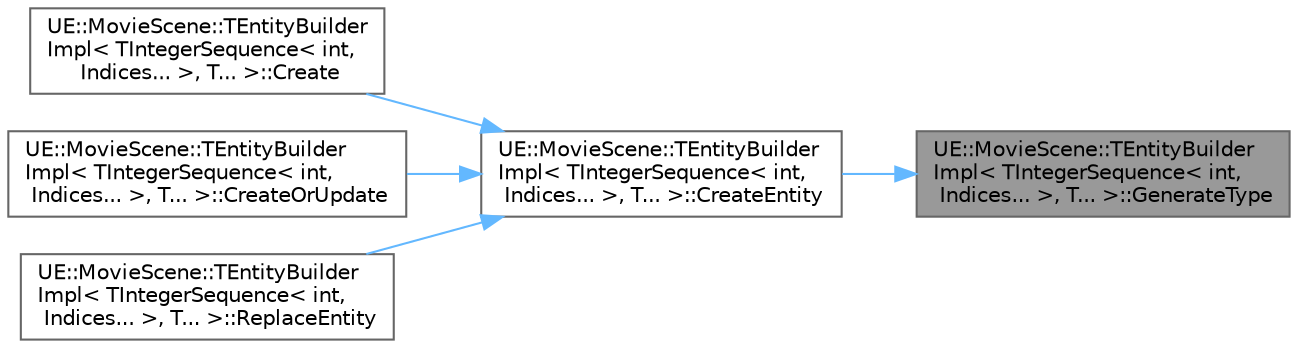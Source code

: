 digraph "UE::MovieScene::TEntityBuilderImpl&lt; TIntegerSequence&lt; int, Indices... &gt;, T... &gt;::GenerateType"
{
 // INTERACTIVE_SVG=YES
 // LATEX_PDF_SIZE
  bgcolor="transparent";
  edge [fontname=Helvetica,fontsize=10,labelfontname=Helvetica,labelfontsize=10];
  node [fontname=Helvetica,fontsize=10,shape=box,height=0.2,width=0.4];
  rankdir="RL";
  Node1 [id="Node000001",label="UE::MovieScene::TEntityBuilder\lImpl\< TIntegerSequence\< int,\l Indices... \>, T... \>::GenerateType",height=0.2,width=0.4,color="gray40", fillcolor="grey60", style="filled", fontcolor="black",tooltip=" "];
  Node1 -> Node2 [id="edge1_Node000001_Node000002",dir="back",color="steelblue1",style="solid",tooltip=" "];
  Node2 [id="Node000002",label="UE::MovieScene::TEntityBuilder\lImpl\< TIntegerSequence\< int,\l Indices... \>, T... \>::CreateEntity",height=0.2,width=0.4,color="grey40", fillcolor="white", style="filled",URL="$d4/d21/structUE_1_1MovieScene_1_1TEntityBuilderImpl_3_01TIntegerSequence_3_01int_00_01Indices_8_8_8_01_4_00_01T_8_8_8_01_4.html#a10ceeea00139eed2d3d078f93f58294d",tooltip="Create a new entity using this builder's definition by moving the payload components into the new ent..."];
  Node2 -> Node3 [id="edge2_Node000002_Node000003",dir="back",color="steelblue1",style="solid",tooltip=" "];
  Node3 [id="Node000003",label="UE::MovieScene::TEntityBuilder\lImpl\< TIntegerSequence\< int,\l Indices... \>, T... \>::Create",height=0.2,width=0.4,color="grey40", fillcolor="white", style="filled",URL="$d4/d21/structUE_1_1MovieScene_1_1TEntityBuilderImpl_3_01TIntegerSequence_3_01int_00_01Indices_8_8_8_01_4_00_01T_8_8_8_01_4.html#a7638cd54654db9dd256016ed3c89364e",tooltip=" "];
  Node2 -> Node4 [id="edge3_Node000002_Node000004",dir="back",color="steelblue1",style="solid",tooltip=" "];
  Node4 [id="Node000004",label="UE::MovieScene::TEntityBuilder\lImpl\< TIntegerSequence\< int,\l Indices... \>, T... \>::CreateOrUpdate",height=0.2,width=0.4,color="grey40", fillcolor="white", style="filled",URL="$d4/d21/structUE_1_1MovieScene_1_1TEntityBuilderImpl_3_01TIntegerSequence_3_01int_00_01Indices_8_8_8_01_4_00_01T_8_8_8_01_4.html#ac852621632178713a35426161a033c83",tooltip="Mutate an existing entity using this instance's payload and an additional mask of components."];
  Node2 -> Node5 [id="edge4_Node000002_Node000005",dir="back",color="steelblue1",style="solid",tooltip=" "];
  Node5 [id="Node000005",label="UE::MovieScene::TEntityBuilder\lImpl\< TIntegerSequence\< int,\l Indices... \>, T... \>::ReplaceEntity",height=0.2,width=0.4,color="grey40", fillcolor="white", style="filled",URL="$d4/d21/structUE_1_1MovieScene_1_1TEntityBuilderImpl_3_01TIntegerSequence_3_01int_00_01Indices_8_8_8_01_4_00_01T_8_8_8_01_4.html#ad61cbdd684629bde024cee9fa03746d5",tooltip="Replace the components of an entity with this builder's definition."];
}
